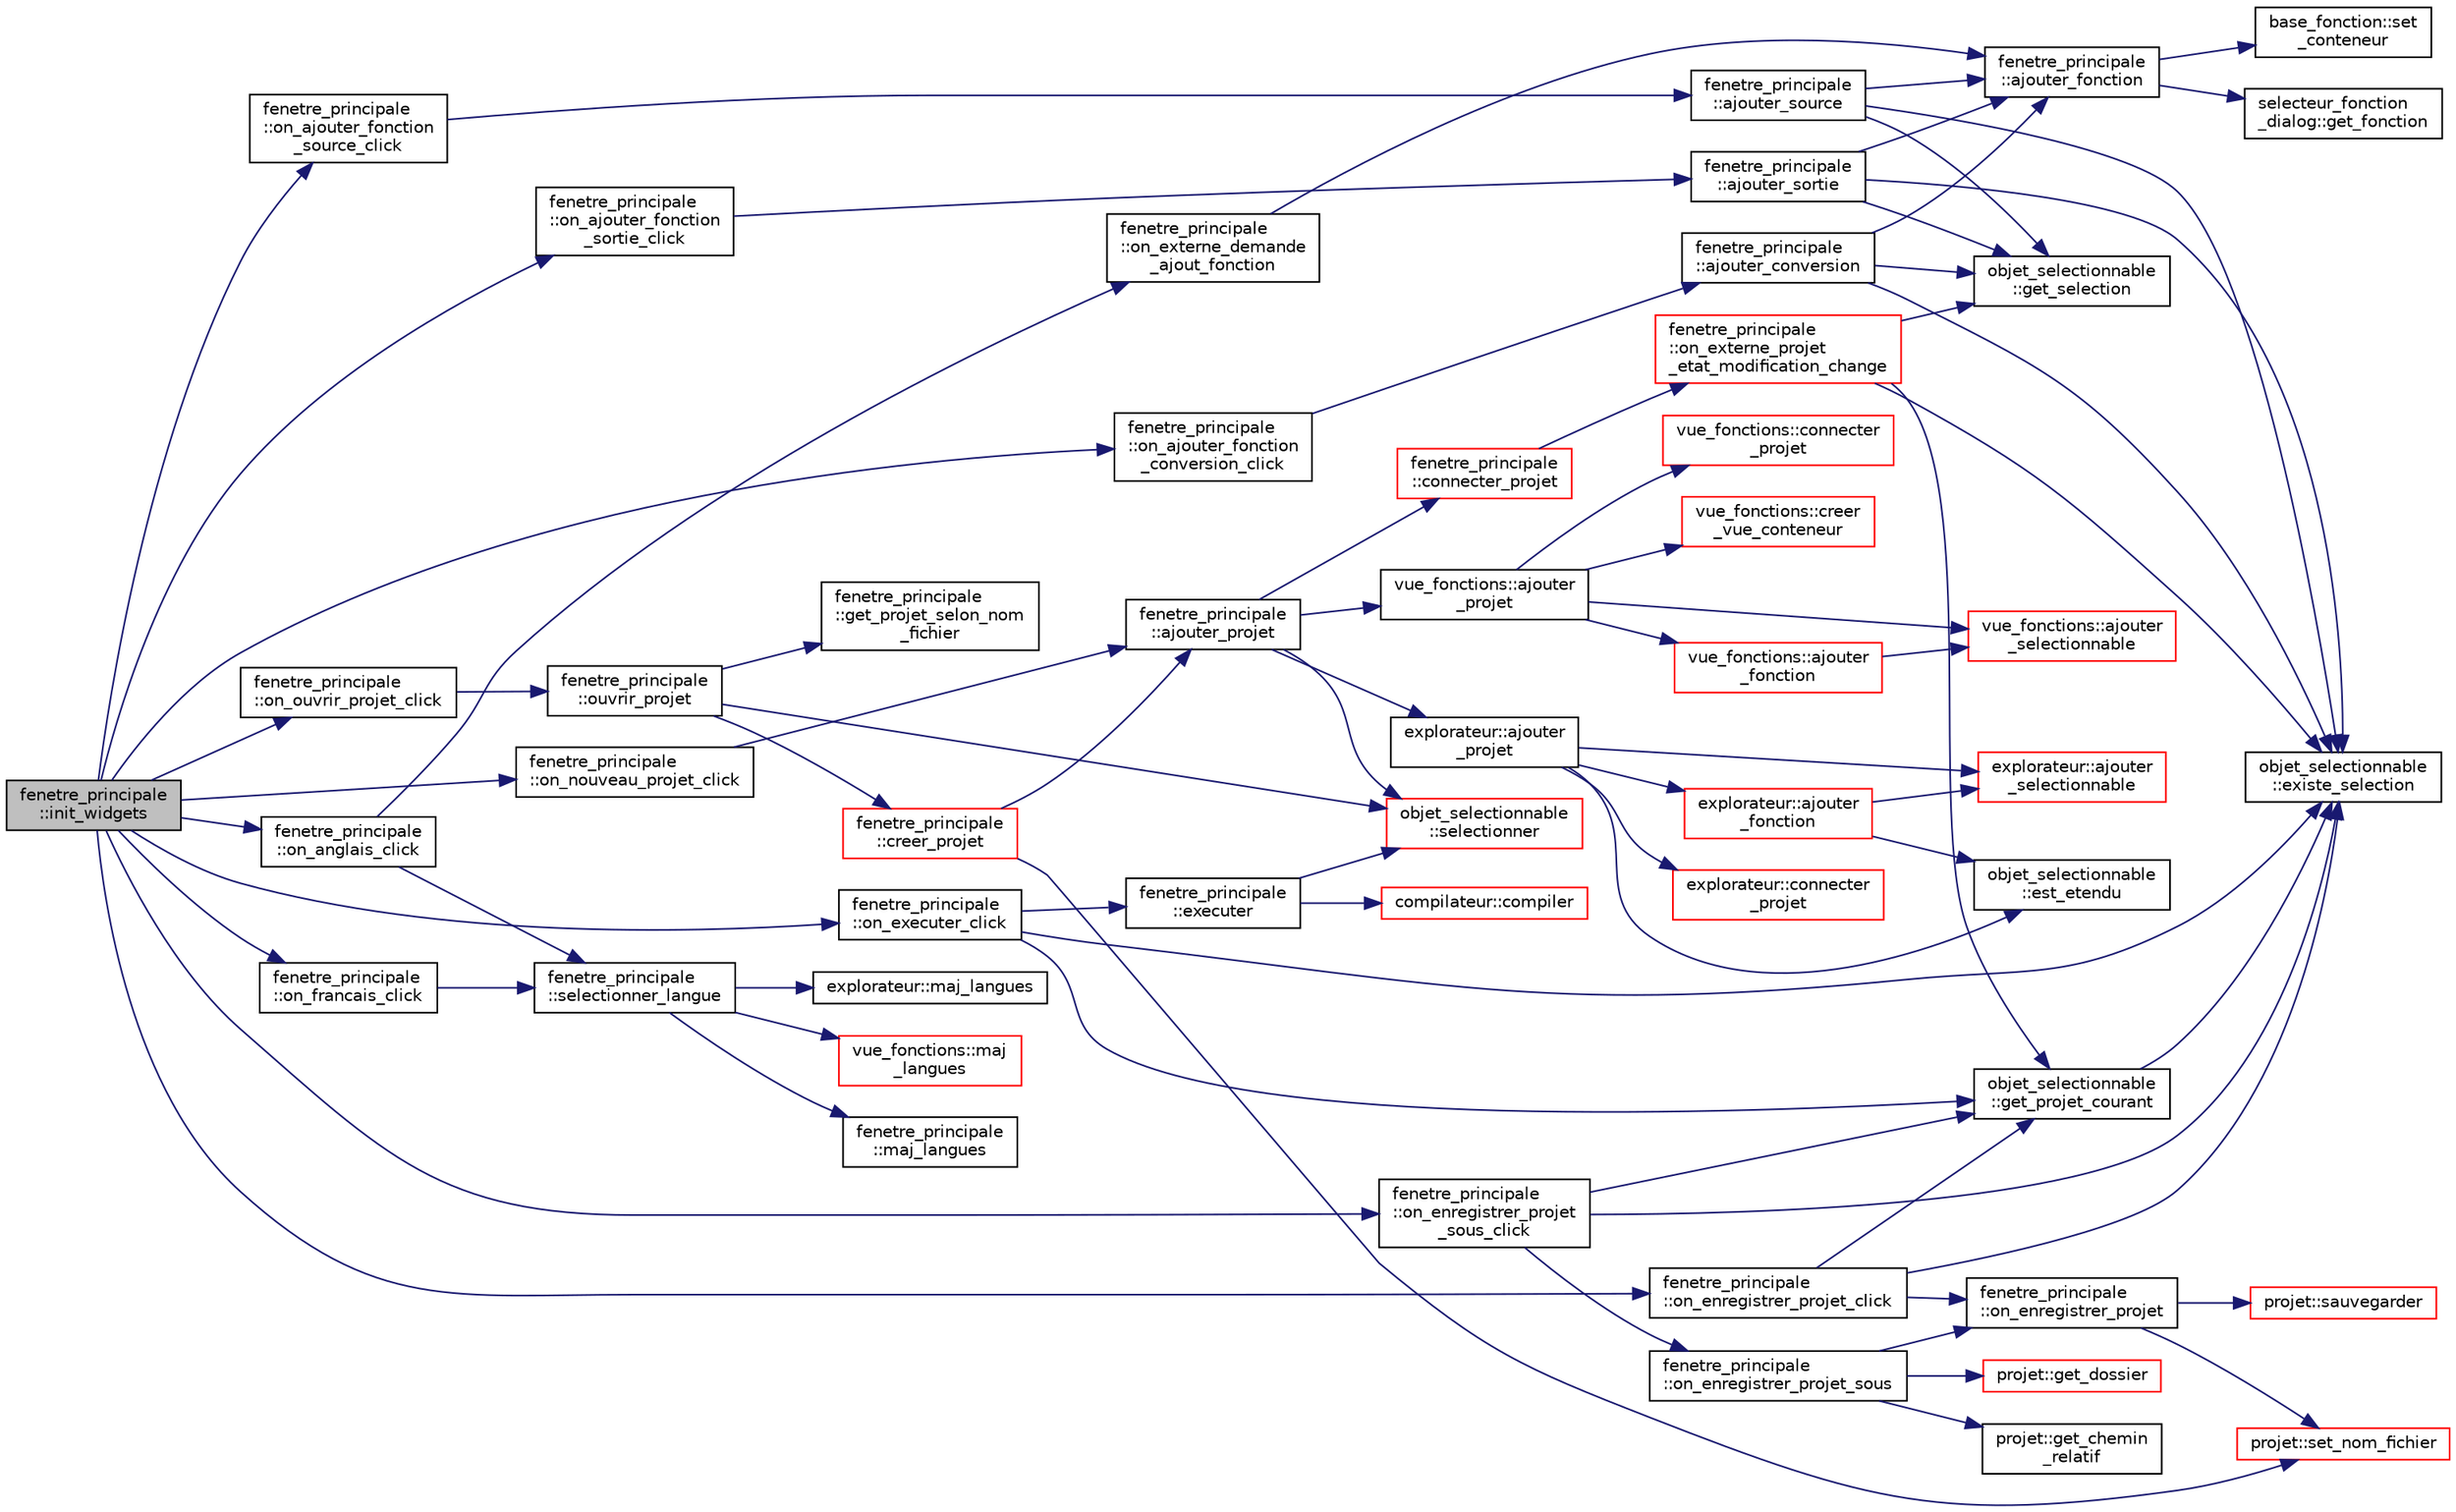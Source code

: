 digraph "fenetre_principale::init_widgets"
{
  edge [fontname="Helvetica",fontsize="10",labelfontname="Helvetica",labelfontsize="10"];
  node [fontname="Helvetica",fontsize="10",shape=record];
  rankdir="LR";
  Node936 [label="fenetre_principale\l::init_widgets",height=0.2,width=0.4,color="black", fillcolor="grey75", style="filled", fontcolor="black"];
  Node936 -> Node937 [color="midnightblue",fontsize="10",style="solid",fontname="Helvetica"];
  Node937 [label="fenetre_principale\l::on_ajouter_fonction\l_source_click",height=0.2,width=0.4,color="black", fillcolor="white", style="filled",URL="$classfenetre__principale.html#ae47493f20c2c9fa06ca2c769a3e84385",tooltip="Fonction appelée lorsque le bouton ajouter_fonction_source est activé. "];
  Node937 -> Node938 [color="midnightblue",fontsize="10",style="solid",fontname="Helvetica"];
  Node938 [label="fenetre_principale\l::ajouter_source",height=0.2,width=0.4,color="black", fillcolor="white", style="filled",URL="$classfenetre__principale.html#a37fea3c3c147a79b3d6524b076f0eddb",tooltip="Ajoute une source au projet courant. "];
  Node938 -> Node939 [color="midnightblue",fontsize="10",style="solid",fontname="Helvetica"];
  Node939 [label="objet_selectionnable\l::existe_selection",height=0.2,width=0.4,color="black", fillcolor="white", style="filled",URL="$classobjet__selectionnable.html#ad3c9ec08e1036a463b6b82176d52364d",tooltip="Indique s&#39;il existe un objet sélectionné. "];
  Node938 -> Node940 [color="midnightblue",fontsize="10",style="solid",fontname="Helvetica"];
  Node940 [label="fenetre_principale\l::ajouter_fonction",height=0.2,width=0.4,color="black", fillcolor="white", style="filled",URL="$classfenetre__principale.html#a0257f102b5827b67ca870579e062232e",tooltip="Ajoute une fonction dans un conteneur donné. "];
  Node940 -> Node941 [color="midnightblue",fontsize="10",style="solid",fontname="Helvetica"];
  Node941 [label="selecteur_fonction\l_dialog::get_fonction",height=0.2,width=0.4,color="black", fillcolor="white", style="filled",URL="$classselecteur__fonction__dialog.html#a35a75e577db0e5ca0e9ac64b5202e176",tooltip="Accessur de la fonction créée. "];
  Node940 -> Node942 [color="midnightblue",fontsize="10",style="solid",fontname="Helvetica"];
  Node942 [label="base_fonction::set\l_conteneur",height=0.2,width=0.4,color="black", fillcolor="white", style="filled",URL="$classbase__fonction.html#aa487a07ab1961bfbdf04ddd3c72b4d3c",tooltip="Initialise le conteneur de la fonction. "];
  Node938 -> Node943 [color="midnightblue",fontsize="10",style="solid",fontname="Helvetica"];
  Node943 [label="objet_selectionnable\l::get_selection",height=0.2,width=0.4,color="black", fillcolor="white", style="filled",URL="$classobjet__selectionnable.html#ae6be76843c7b502410ec8d2c1fff88a3",tooltip="Retourne l&#39;objet sélectionné. "];
  Node936 -> Node944 [color="midnightblue",fontsize="10",style="solid",fontname="Helvetica"];
  Node944 [label="fenetre_principale\l::on_ajouter_fonction\l_conversion_click",height=0.2,width=0.4,color="black", fillcolor="white", style="filled",URL="$classfenetre__principale.html#a1b24b555b5667d30268c63863c0ab125",tooltip="Fonction appelée lorsque le bouton ajouter_fonction_conversion est activé. "];
  Node944 -> Node945 [color="midnightblue",fontsize="10",style="solid",fontname="Helvetica"];
  Node945 [label="fenetre_principale\l::ajouter_conversion",height=0.2,width=0.4,color="black", fillcolor="white", style="filled",URL="$classfenetre__principale.html#a293eba9375bed6685f70ca228705f272",tooltip="Ajoute une fonction de conversion au projet courant. "];
  Node945 -> Node939 [color="midnightblue",fontsize="10",style="solid",fontname="Helvetica"];
  Node945 -> Node940 [color="midnightblue",fontsize="10",style="solid",fontname="Helvetica"];
  Node945 -> Node943 [color="midnightblue",fontsize="10",style="solid",fontname="Helvetica"];
  Node936 -> Node946 [color="midnightblue",fontsize="10",style="solid",fontname="Helvetica"];
  Node946 [label="fenetre_principale\l::on_ajouter_fonction\l_sortie_click",height=0.2,width=0.4,color="black", fillcolor="white", style="filled",URL="$classfenetre__principale.html#af3ab2cbc45aa7e1831b24a8e5c94d423",tooltip="Fonction appelée lorsque le bouton ajouter_fonction_sortie est activé. "];
  Node946 -> Node947 [color="midnightblue",fontsize="10",style="solid",fontname="Helvetica"];
  Node947 [label="fenetre_principale\l::ajouter_sortie",height=0.2,width=0.4,color="black", fillcolor="white", style="filled",URL="$classfenetre__principale.html#a0b7b8e85f386cf7bd698cdd9606b3dcb",tooltip="Ajoute une sortie au projet courant. "];
  Node947 -> Node939 [color="midnightblue",fontsize="10",style="solid",fontname="Helvetica"];
  Node947 -> Node940 [color="midnightblue",fontsize="10",style="solid",fontname="Helvetica"];
  Node947 -> Node943 [color="midnightblue",fontsize="10",style="solid",fontname="Helvetica"];
  Node936 -> Node948 [color="midnightblue",fontsize="10",style="solid",fontname="Helvetica"];
  Node948 [label="fenetre_principale\l::on_nouveau_projet_click",height=0.2,width=0.4,color="black", fillcolor="white", style="filled",URL="$classfenetre__principale.html#a996d82fe40208395b83e32035ff81369",tooltip="Fonction appelée lorsque le bouton ajouter_nouveau_projet est activé. "];
  Node948 -> Node949 [color="midnightblue",fontsize="10",style="solid",fontname="Helvetica"];
  Node949 [label="fenetre_principale\l::ajouter_projet",height=0.2,width=0.4,color="black", fillcolor="white", style="filled",URL="$classfenetre__principale.html#a36f89a276a3e7c84f23e953a1d1ed4c2",tooltip="Ajoute un nouveau projet donné. "];
  Node949 -> Node950 [color="midnightblue",fontsize="10",style="solid",fontname="Helvetica"];
  Node950 [label="explorateur::ajouter\l_projet",height=0.2,width=0.4,color="black", fillcolor="white", style="filled",URL="$classexplorateur.html#a187e3de9d541231a4e42cc18dd164c01",tooltip="Ajoute un projet dans l&#39;explorateur. "];
  Node950 -> Node951 [color="midnightblue",fontsize="10",style="solid",fontname="Helvetica"];
  Node951 [label="explorateur::ajouter\l_selectionnable",height=0.2,width=0.4,color="red", fillcolor="white", style="filled",URL="$classexplorateur.html#a887540b504bdc698ba2b8736fe0e9fdc",tooltip="Ajoute un objet sélectionnable à l&#39;explorateur. "];
  Node950 -> Node957 [color="midnightblue",fontsize="10",style="solid",fontname="Helvetica"];
  Node957 [label="explorateur::connecter\l_projet",height=0.2,width=0.4,color="red", fillcolor="white", style="filled",URL="$classexplorateur.html#a2a297d8a36310f5b657c06e13cff0b06",tooltip="Ajoute les connects pour un projet donné. "];
  Node950 -> Node959 [color="midnightblue",fontsize="10",style="solid",fontname="Helvetica"];
  Node959 [label="explorateur::ajouter\l_fonction",height=0.2,width=0.4,color="red", fillcolor="white", style="filled",URL="$classexplorateur.html#a9da9de05eb1380d7dc9d0dddd85f2432",tooltip="Ajoute une fonction à l&#39;explorateur. "];
  Node959 -> Node951 [color="midnightblue",fontsize="10",style="solid",fontname="Helvetica"];
  Node959 -> Node965 [color="midnightblue",fontsize="10",style="solid",fontname="Helvetica"];
  Node965 [label="objet_selectionnable\l::est_etendu",height=0.2,width=0.4,color="black", fillcolor="white", style="filled",URL="$classobjet__selectionnable.html#af1e714963d861a9895ff590531396707",tooltip="Indique si l&#39;objet est étendu. "];
  Node950 -> Node965 [color="midnightblue",fontsize="10",style="solid",fontname="Helvetica"];
  Node949 -> Node984 [color="midnightblue",fontsize="10",style="solid",fontname="Helvetica"];
  Node984 [label="vue_fonctions::ajouter\l_projet",height=0.2,width=0.4,color="black", fillcolor="white", style="filled",URL="$classvue__fonctions.html#ac4069084e2d6cbc37f12f6c83519b1b0",tooltip="Ajoute un projet disponible à la vue. "];
  Node984 -> Node985 [color="midnightblue",fontsize="10",style="solid",fontname="Helvetica"];
  Node985 [label="vue_fonctions::ajouter\l_selectionnable",height=0.2,width=0.4,color="red", fillcolor="white", style="filled",URL="$classvue__fonctions.html#a77d4c5f3bb2ec3a1160c1d05c23b8bb0",tooltip="Ajoute un objet sélectionnable à la vue. "];
  Node984 -> Node1000 [color="midnightblue",fontsize="10",style="solid",fontname="Helvetica"];
  Node1000 [label="vue_fonctions::connecter\l_projet",height=0.2,width=0.4,color="red", fillcolor="white", style="filled",URL="$classvue__fonctions.html#a7a1bbb16655ef76c7ed9fe1eadc085fa",tooltip="Ajoute les connections pour un projet donné. "];
  Node984 -> Node1002 [color="midnightblue",fontsize="10",style="solid",fontname="Helvetica"];
  Node1002 [label="vue_fonctions::ajouter\l_fonction",height=0.2,width=0.4,color="red", fillcolor="white", style="filled",URL="$classvue__fonctions.html#a5a635af08c44943e09830be4d8f6d041",tooltip="Ajoute une fonction disponible à la vue. "];
  Node1002 -> Node985 [color="midnightblue",fontsize="10",style="solid",fontname="Helvetica"];
  Node984 -> Node988 [color="midnightblue",fontsize="10",style="solid",fontname="Helvetica"];
  Node988 [label="vue_fonctions::creer\l_vue_conteneur",height=0.2,width=0.4,color="red", fillcolor="white", style="filled",URL="$classvue__fonctions.html#a43f442e02fedae787e0027e5c766cab4",tooltip="Crée la vue à partir du conteneur courant. "];
  Node949 -> Node1011 [color="midnightblue",fontsize="10",style="solid",fontname="Helvetica"];
  Node1011 [label="fenetre_principale\l::connecter_projet",height=0.2,width=0.4,color="red", fillcolor="white", style="filled",URL="$classfenetre__principale.html#a8a3a74f711670339243baf7c08d7ca05",tooltip="Ajoute les connections pour un projet donné. "];
  Node1011 -> Node1012 [color="midnightblue",fontsize="10",style="solid",fontname="Helvetica"];
  Node1012 [label="fenetre_principale\l::on_externe_projet\l_etat_modification_change",height=0.2,width=0.4,color="red", fillcolor="white", style="filled",URL="$classfenetre__principale.html#aa3031f71451237710b8e71ffc9df4f23",tooltip="Fonction appelée lorsque l&#39;état de modification d&#39;un projet change. "];
  Node1012 -> Node939 [color="midnightblue",fontsize="10",style="solid",fontname="Helvetica"];
  Node1012 -> Node1013 [color="midnightblue",fontsize="10",style="solid",fontname="Helvetica"];
  Node1013 [label="objet_selectionnable\l::get_projet_courant",height=0.2,width=0.4,color="black", fillcolor="white", style="filled",URL="$classobjet__selectionnable.html#afdc2163828d829f786887b60e11e4717",tooltip="Retourne le projet de la sélection courante. "];
  Node1013 -> Node939 [color="midnightblue",fontsize="10",style="solid",fontname="Helvetica"];
  Node1012 -> Node943 [color="midnightblue",fontsize="10",style="solid",fontname="Helvetica"];
  Node949 -> Node1036 [color="midnightblue",fontsize="10",style="solid",fontname="Helvetica"];
  Node1036 [label="objet_selectionnable\l::selectionner",height=0.2,width=0.4,color="red", fillcolor="white", style="filled",URL="$classobjet__selectionnable.html#a645da22be6e3f8747086da238e788fb9",tooltip="Sélectionne l&#39;objet. "];
  Node936 -> Node1037 [color="midnightblue",fontsize="10",style="solid",fontname="Helvetica"];
  Node1037 [label="fenetre_principale\l::on_enregistrer_projet_click",height=0.2,width=0.4,color="black", fillcolor="white", style="filled",URL="$classfenetre__principale.html#a59ac4b187a775040c20edeaae0ee0c72",tooltip="Fonction appelée lorsque le bouton sauvegarder_projet est activé. "];
  Node1037 -> Node939 [color="midnightblue",fontsize="10",style="solid",fontname="Helvetica"];
  Node1037 -> Node1028 [color="midnightblue",fontsize="10",style="solid",fontname="Helvetica"];
  Node1028 [label="fenetre_principale\l::on_enregistrer_projet",height=0.2,width=0.4,color="black", fillcolor="white", style="filled",URL="$classfenetre__principale.html#a31a75b71153c61bb51cc1226eed99cfa",tooltip="Enregistre un projet donné avec un nom de fichier spécifié. "];
  Node1028 -> Node1029 [color="midnightblue",fontsize="10",style="solid",fontname="Helvetica"];
  Node1029 [label="projet::set_nom_fichier",height=0.2,width=0.4,color="red", fillcolor="white", style="filled",URL="$classprojet.html#ad8800652d03f73eaad197af702d3d133",tooltip="Initialise le nom du fchier. "];
  Node1028 -> Node1031 [color="midnightblue",fontsize="10",style="solid",fontname="Helvetica"];
  Node1031 [label="projet::sauvegarder",height=0.2,width=0.4,color="red", fillcolor="white", style="filled",URL="$classprojet.html#a83aaa7aa7215729f319047a1f74d0a31",tooltip="Sauvegarde le projet dans un flux donné. "];
  Node1037 -> Node1013 [color="midnightblue",fontsize="10",style="solid",fontname="Helvetica"];
  Node936 -> Node1038 [color="midnightblue",fontsize="10",style="solid",fontname="Helvetica"];
  Node1038 [label="fenetre_principale\l::on_enregistrer_projet\l_sous_click",height=0.2,width=0.4,color="black", fillcolor="white", style="filled",URL="$classfenetre__principale.html#abfa501fd3ad51ee1b9aa937d3693fcf3",tooltip="Fonction appelée lorsque le bouton sauvegarder_projet_sous est activé. "];
  Node1038 -> Node939 [color="midnightblue",fontsize="10",style="solid",fontname="Helvetica"];
  Node1038 -> Node1039 [color="midnightblue",fontsize="10",style="solid",fontname="Helvetica"];
  Node1039 [label="fenetre_principale\l::on_enregistrer_projet_sous",height=0.2,width=0.4,color="black", fillcolor="white", style="filled",URL="$classfenetre__principale.html#adaef8393373145bd29e7c168b518ede4",tooltip="Enregistre un projet donné sous. "];
  Node1039 -> Node1040 [color="midnightblue",fontsize="10",style="solid",fontname="Helvetica"];
  Node1040 [label="projet::get_chemin\l_relatif",height=0.2,width=0.4,color="black", fillcolor="white", style="filled",URL="$classprojet.html#ace3c0d5119e691d6796d1ab26c244b51",tooltip="Retourne le chemin relatif du fichier du projet. "];
  Node1039 -> Node1041 [color="midnightblue",fontsize="10",style="solid",fontname="Helvetica"];
  Node1041 [label="projet::get_dossier",height=0.2,width=0.4,color="red", fillcolor="white", style="filled",URL="$classprojet.html#a090c95e58831875cf4e81928c1d75b7e",tooltip="Retourne le dossier du projet. "];
  Node1039 -> Node1028 [color="midnightblue",fontsize="10",style="solid",fontname="Helvetica"];
  Node1038 -> Node1013 [color="midnightblue",fontsize="10",style="solid",fontname="Helvetica"];
  Node936 -> Node1043 [color="midnightblue",fontsize="10",style="solid",fontname="Helvetica"];
  Node1043 [label="fenetre_principale\l::on_ouvrir_projet_click",height=0.2,width=0.4,color="black", fillcolor="white", style="filled",URL="$classfenetre__principale.html#a039da339c2af0c8d2e7f5ccdf01b1efd",tooltip="Fonction appelée lorsque le bouton ouvrir_projet est activé. "];
  Node1043 -> Node1044 [color="midnightblue",fontsize="10",style="solid",fontname="Helvetica"];
  Node1044 [label="fenetre_principale\l::ouvrir_projet",height=0.2,width=0.4,color="black", fillcolor="white", style="filled",URL="$classfenetre__principale.html#a29c30ebdff8babde6262e546b23dbcc6",tooltip="Ouvre un projet. "];
  Node1044 -> Node1045 [color="midnightblue",fontsize="10",style="solid",fontname="Helvetica"];
  Node1045 [label="fenetre_principale\l::get_projet_selon_nom\l_fichier",height=0.2,width=0.4,color="black", fillcolor="white", style="filled",URL="$classfenetre__principale.html#a8ec58b76590249df5755dcdef995d8b3",tooltip="Retourne un projet d&#39;un nom de fichier donné. "];
  Node1044 -> Node1036 [color="midnightblue",fontsize="10",style="solid",fontname="Helvetica"];
  Node1044 -> Node1046 [color="midnightblue",fontsize="10",style="solid",fontname="Helvetica"];
  Node1046 [label="fenetre_principale\l::creer_projet",height=0.2,width=0.4,color="red", fillcolor="white", style="filled",URL="$classfenetre__principale.html#a719b7500e3608be49652e8ddd8d97af0",tooltip="Crée un projet à partir d&#39;une source xml. "];
  Node1046 -> Node1029 [color="midnightblue",fontsize="10",style="solid",fontname="Helvetica"];
  Node1046 -> Node949 [color="midnightblue",fontsize="10",style="solid",fontname="Helvetica"];
  Node936 -> Node1083 [color="midnightblue",fontsize="10",style="solid",fontname="Helvetica"];
  Node1083 [label="fenetre_principale\l::on_executer_click",height=0.2,width=0.4,color="black", fillcolor="white", style="filled",URL="$classfenetre__principale.html#aba0b906c46a478aab7e71abd51cf6a6a",tooltip="Fonction appelée lorsque le bouton executer est activé. "];
  Node1083 -> Node939 [color="midnightblue",fontsize="10",style="solid",fontname="Helvetica"];
  Node1083 -> Node1084 [color="midnightblue",fontsize="10",style="solid",fontname="Helvetica"];
  Node1084 [label="fenetre_principale\l::executer",height=0.2,width=0.4,color="black", fillcolor="white", style="filled",URL="$classfenetre__principale.html#aecfd9b9b6bd3ee7d5157485986c98b86",tooltip="Execute un projet donné. "];
  Node1084 -> Node1085 [color="midnightblue",fontsize="10",style="solid",fontname="Helvetica"];
  Node1085 [label="compilateur::compiler",height=0.2,width=0.4,color="red", fillcolor="white", style="filled",URL="$classcompilateur.html#a847c4296256de3cae0436b68bf9e6931",tooltip="Compile un projet donné. "];
  Node1084 -> Node1036 [color="midnightblue",fontsize="10",style="solid",fontname="Helvetica"];
  Node1083 -> Node1013 [color="midnightblue",fontsize="10",style="solid",fontname="Helvetica"];
  Node936 -> Node1100 [color="midnightblue",fontsize="10",style="solid",fontname="Helvetica"];
  Node1100 [label="fenetre_principale\l::on_francais_click",height=0.2,width=0.4,color="black", fillcolor="white", style="filled",URL="$classfenetre__principale.html#a90163d38d757f681ca1e960108959ecc",tooltip="Fonction appelée lorsque l&#39;on choisit la langue française. "];
  Node1100 -> Node1101 [color="midnightblue",fontsize="10",style="solid",fontname="Helvetica"];
  Node1101 [label="fenetre_principale\l::selectionner_langue",height=0.2,width=0.4,color="black", fillcolor="white", style="filled",URL="$classfenetre__principale.html#ae32e8773306ca299d987888a1f5f3f1c",tooltip="Sélectionne une langue donnée. "];
  Node1101 -> Node1102 [color="midnightblue",fontsize="10",style="solid",fontname="Helvetica"];
  Node1102 [label="fenetre_principale\l::maj_langues",height=0.2,width=0.4,color="black", fillcolor="white", style="filled",URL="$classfenetre__principale.html#a3f1f7cfbc1969008ede81e69befd2381",tooltip="Met à jour les textes selon la langue choisie. "];
  Node1101 -> Node1103 [color="midnightblue",fontsize="10",style="solid",fontname="Helvetica"];
  Node1103 [label="explorateur::maj_langues",height=0.2,width=0.4,color="black", fillcolor="white", style="filled",URL="$classexplorateur.html#a305b2dd61276494f9c571ea7582d56c9",tooltip="Met à jour les textes selon la langue choisie. "];
  Node1101 -> Node1104 [color="midnightblue",fontsize="10",style="solid",fontname="Helvetica"];
  Node1104 [label="vue_fonctions::maj\l_langues",height=0.2,width=0.4,color="red", fillcolor="white", style="filled",URL="$classvue__fonctions.html#a810a001089eecf860f129d3a3886b42d",tooltip="Met à jour les textes selon la langue choisie. "];
  Node936 -> Node1107 [color="midnightblue",fontsize="10",style="solid",fontname="Helvetica"];
  Node1107 [label="fenetre_principale\l::on_anglais_click",height=0.2,width=0.4,color="black", fillcolor="white", style="filled",URL="$classfenetre__principale.html#a978d3622b8d412d991a5387959fbdaf9",tooltip="Fonction appelée lorsque l&#39;on choisit la langue anglaise. "];
  Node1107 -> Node1101 [color="midnightblue",fontsize="10",style="solid",fontname="Helvetica"];
  Node1107 -> Node1108 [color="midnightblue",fontsize="10",style="solid",fontname="Helvetica"];
  Node1108 [label="fenetre_principale\l::on_externe_demande\l_ajout_fonction",height=0.2,width=0.4,color="black", fillcolor="white", style="filled",URL="$classfenetre__principale.html#afd877cacd6b210f002e5728eab9aee2b",tooltip="Fonction appelée lorsqu&#39;il y a une demande externe d&#39;ajout de fonction. "];
  Node1108 -> Node940 [color="midnightblue",fontsize="10",style="solid",fontname="Helvetica"];
}
